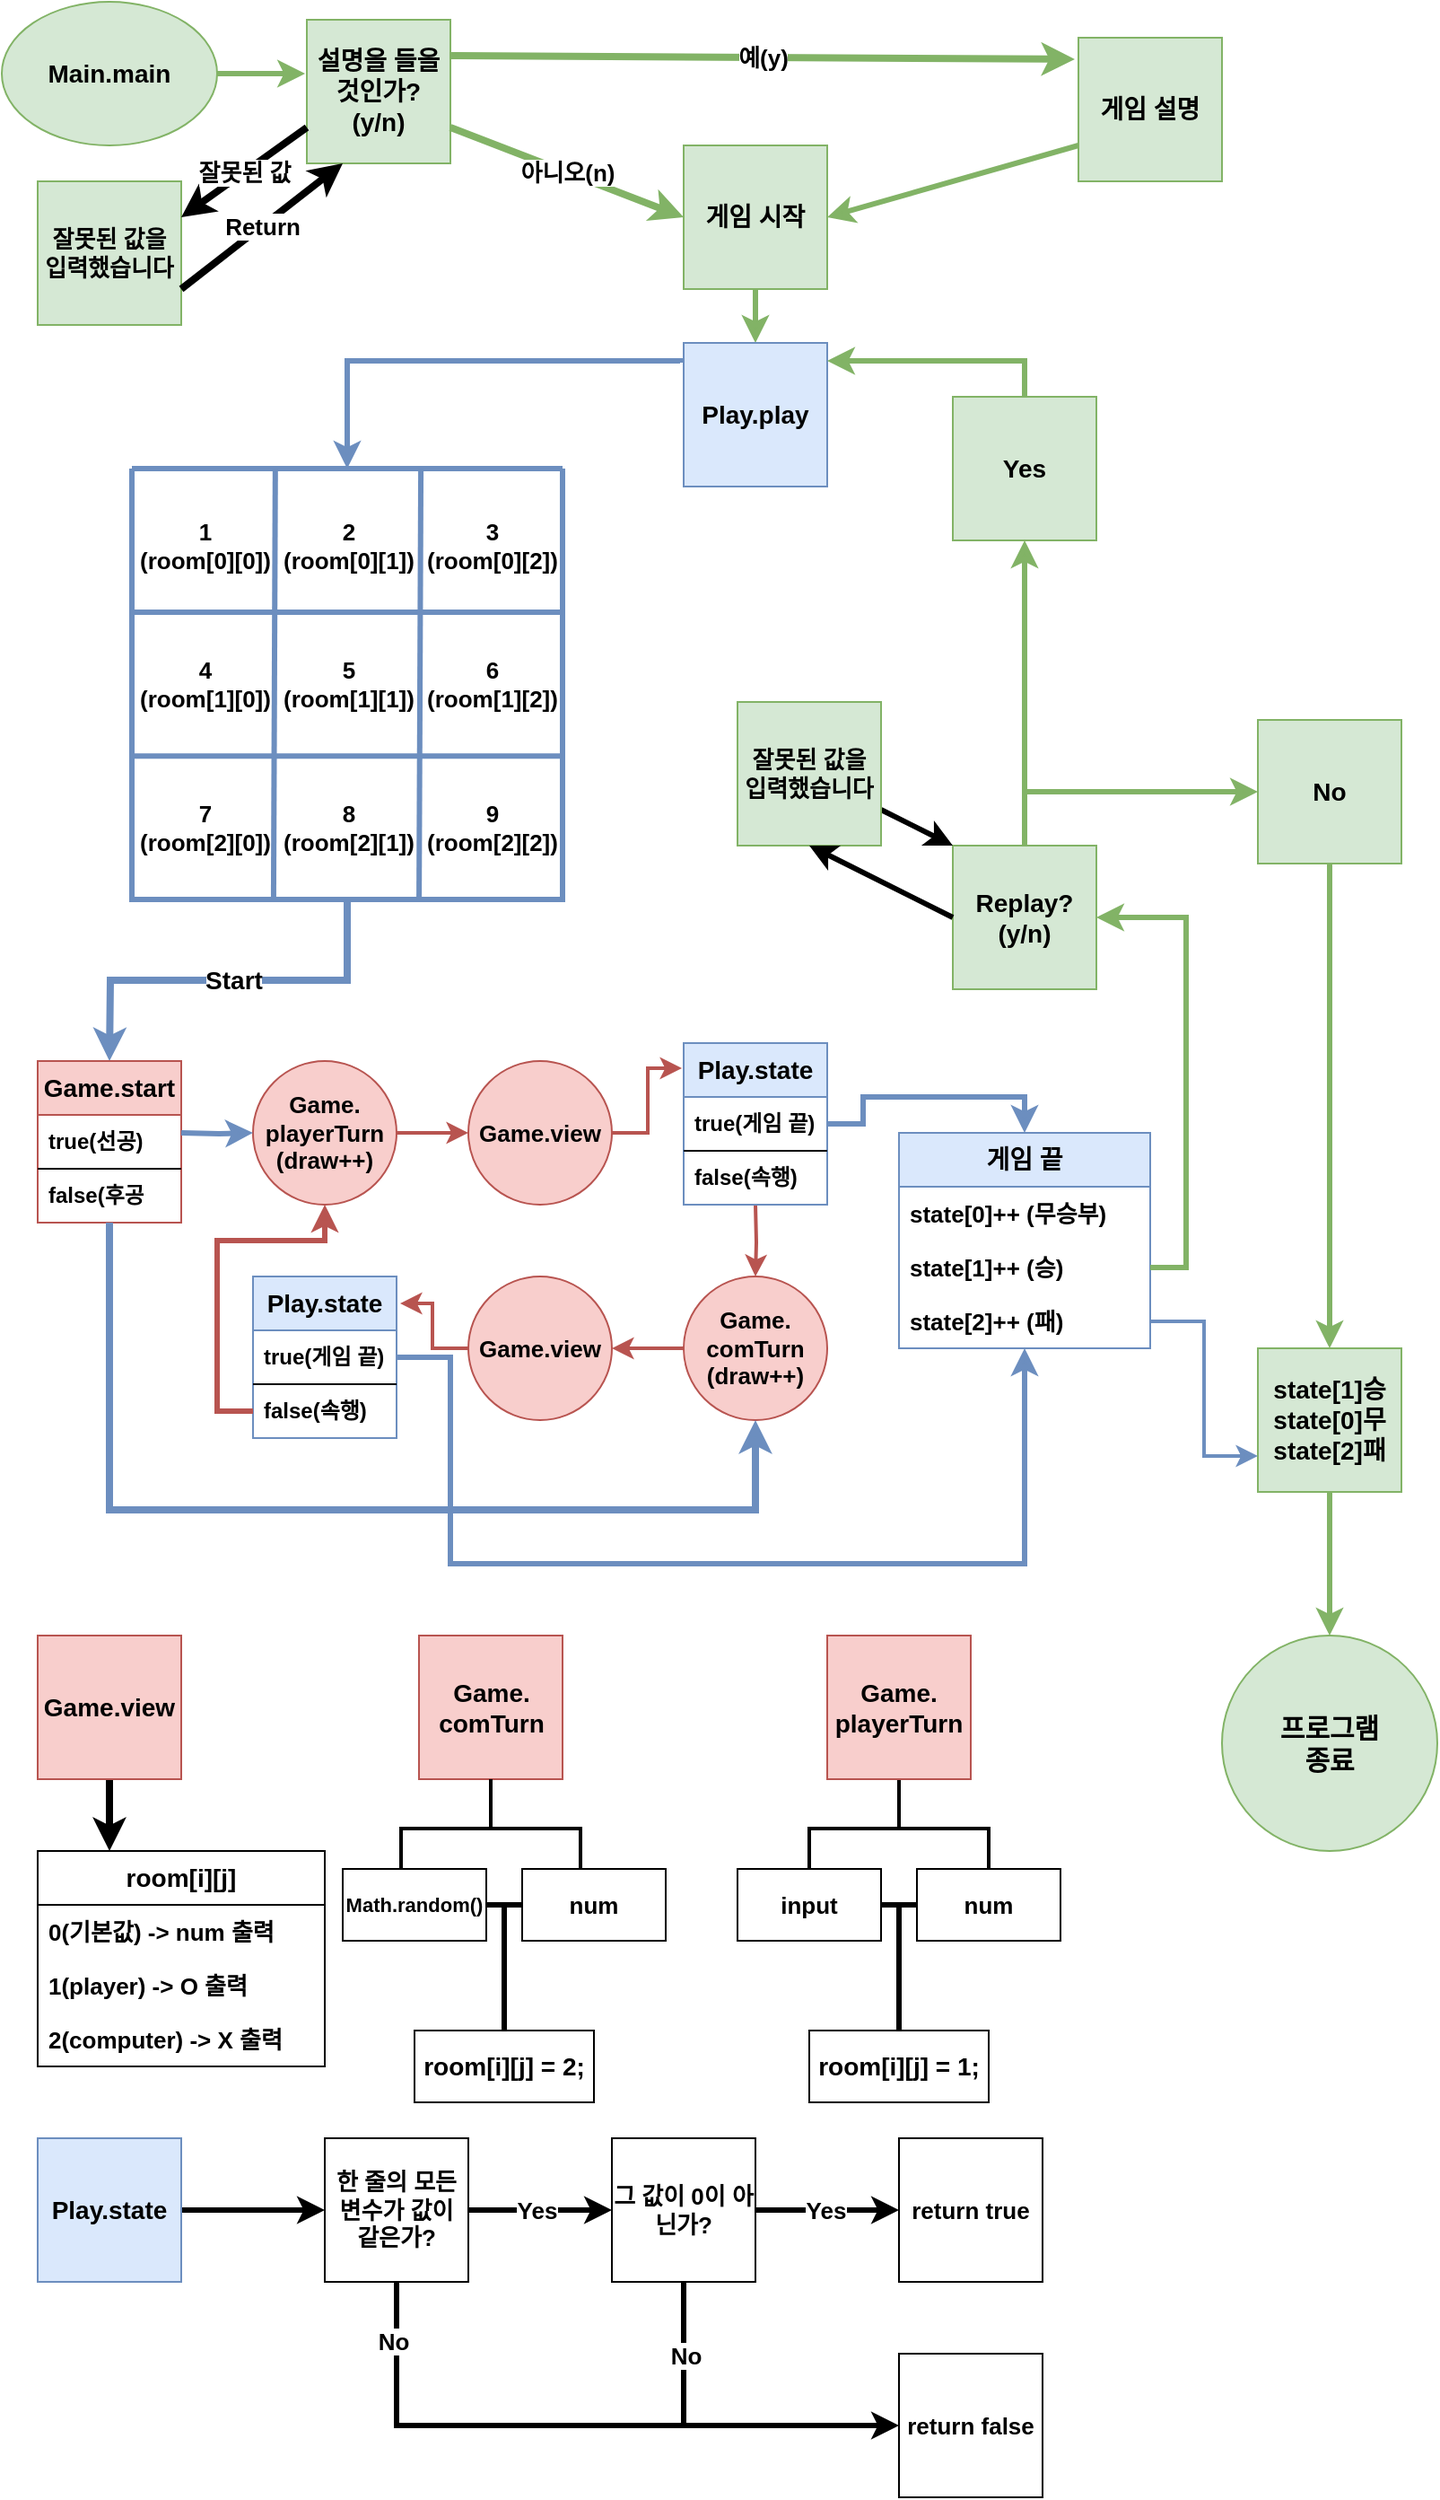 <mxfile version="24.6.5" type="github">
  <diagram name="페이지-1" id="zQ6fkaXsuuHTTgVvBU81">
    <mxGraphModel dx="1434" dy="780" grid="1" gridSize="10" guides="1" tooltips="1" connect="1" arrows="1" fold="1" page="1" pageScale="1" pageWidth="827" pageHeight="1169" math="0" shadow="0">
      <root>
        <mxCell id="0" />
        <mxCell id="1" parent="0" />
        <mxCell id="F0Aoox405uuBWXgV2QDC-126" value="" style="strokeWidth=2;html=1;shape=mxgraph.flowchart.annotation_2;align=left;labelPosition=right;pointerEvents=1;rotation=90;" vertex="1" parent="1">
          <mxGeometry x="492.5" y="977.5" width="55" height="100" as="geometry" />
        </mxCell>
        <mxCell id="F0Aoox405uuBWXgV2QDC-1" value="Main.main" style="ellipse;whiteSpace=wrap;html=1;fontStyle=1;fontSize=14;fillColor=#d5e8d4;strokeColor=#82b366;" vertex="1" parent="1">
          <mxGeometry x="20" y="10" width="120" height="80" as="geometry" />
        </mxCell>
        <mxCell id="F0Aoox405uuBWXgV2QDC-2" value="설명을 들을 것인가?&lt;div style=&quot;font-size: 14px;&quot;&gt;(y/n)&lt;/div&gt;" style="whiteSpace=wrap;html=1;aspect=fixed;fontStyle=1;fontSize=14;fillColor=#d5e8d4;strokeColor=#82b366;" vertex="1" parent="1">
          <mxGeometry x="190" y="20" width="80" height="80" as="geometry" />
        </mxCell>
        <mxCell id="F0Aoox405uuBWXgV2QDC-166" style="edgeStyle=orthogonalEdgeStyle;rounded=0;orthogonalLoop=1;jettySize=auto;html=1;exitX=0.5;exitY=1;exitDx=0;exitDy=0;entryX=0.5;entryY=0;entryDx=0;entryDy=0;strokeWidth=3;fillColor=#d5e8d4;strokeColor=#82b366;" edge="1" parent="1" source="F0Aoox405uuBWXgV2QDC-6" target="F0Aoox405uuBWXgV2QDC-29">
          <mxGeometry relative="1" as="geometry" />
        </mxCell>
        <mxCell id="F0Aoox405uuBWXgV2QDC-6" value="게임 시작" style="whiteSpace=wrap;html=1;aspect=fixed;fontStyle=1;fontSize=14;fillColor=#d5e8d4;strokeColor=#82b366;" vertex="1" parent="1">
          <mxGeometry x="400" y="90" width="80" height="80" as="geometry" />
        </mxCell>
        <mxCell id="F0Aoox405uuBWXgV2QDC-162" style="rounded=0;orthogonalLoop=1;jettySize=auto;html=1;exitX=0;exitY=0.75;exitDx=0;exitDy=0;entryX=1;entryY=0.5;entryDx=0;entryDy=0;strokeWidth=3;fillColor=#d5e8d4;strokeColor=#82b366;" edge="1" parent="1" source="F0Aoox405uuBWXgV2QDC-16" target="F0Aoox405uuBWXgV2QDC-6">
          <mxGeometry relative="1" as="geometry" />
        </mxCell>
        <mxCell id="F0Aoox405uuBWXgV2QDC-16" value="게임 설명" style="whiteSpace=wrap;html=1;aspect=fixed;fontStyle=1;fontSize=14;fillColor=#d5e8d4;strokeColor=#82b366;" vertex="1" parent="1">
          <mxGeometry x="620" y="30" width="80" height="80" as="geometry" />
        </mxCell>
        <mxCell id="F0Aoox405uuBWXgV2QDC-17" value="" style="endArrow=classic;html=1;rounded=0;entryX=-0.025;entryY=0.15;entryDx=0;entryDy=0;strokeWidth=4;exitX=1;exitY=0.25;exitDx=0;exitDy=0;entryPerimeter=0;fillColor=#d5e8d4;strokeColor=#82b366;" edge="1" parent="1" source="F0Aoox405uuBWXgV2QDC-2" target="F0Aoox405uuBWXgV2QDC-16">
          <mxGeometry relative="1" as="geometry">
            <mxPoint x="170" y="170" as="sourcePoint" />
            <mxPoint x="200" y="200" as="targetPoint" />
          </mxGeometry>
        </mxCell>
        <mxCell id="F0Aoox405uuBWXgV2QDC-18" value="예(y)" style="edgeLabel;resizable=0;html=1;;align=center;verticalAlign=middle;fontStyle=1;fontSize=13;" connectable="0" vertex="1" parent="F0Aoox405uuBWXgV2QDC-17">
          <mxGeometry relative="1" as="geometry" />
        </mxCell>
        <mxCell id="F0Aoox405uuBWXgV2QDC-21" value="잘못된 값을&lt;div style=&quot;font-size: 13px;&quot;&gt;입력했습니다&lt;/div&gt;" style="whiteSpace=wrap;html=1;aspect=fixed;fontStyle=1;fontSize=13;fillColor=#d5e8d4;strokeColor=#82b366;" vertex="1" parent="1">
          <mxGeometry x="40" y="110" width="80" height="80" as="geometry" />
        </mxCell>
        <mxCell id="F0Aoox405uuBWXgV2QDC-23" value="" style="endArrow=classic;html=1;rounded=0;entryX=1;entryY=0.25;entryDx=0;entryDy=0;strokeWidth=4;exitX=0;exitY=0.75;exitDx=0;exitDy=0;" edge="1" parent="1" source="F0Aoox405uuBWXgV2QDC-2" target="F0Aoox405uuBWXgV2QDC-21">
          <mxGeometry relative="1" as="geometry">
            <mxPoint x="120" y="119.5" as="sourcePoint" />
            <mxPoint x="170" y="120" as="targetPoint" />
          </mxGeometry>
        </mxCell>
        <mxCell id="F0Aoox405uuBWXgV2QDC-24" value="잘못된 값" style="edgeLabel;resizable=0;html=1;;align=center;verticalAlign=middle;fontStyle=1;fontSize=13;" connectable="0" vertex="1" parent="F0Aoox405uuBWXgV2QDC-23">
          <mxGeometry relative="1" as="geometry" />
        </mxCell>
        <mxCell id="F0Aoox405uuBWXgV2QDC-27" value="" style="endArrow=classic;html=1;rounded=0;strokeWidth=4;exitX=1;exitY=0.75;exitDx=0;exitDy=0;entryX=0.25;entryY=1;entryDx=0;entryDy=0;" edge="1" parent="1" source="F0Aoox405uuBWXgV2QDC-21" target="F0Aoox405uuBWXgV2QDC-2">
          <mxGeometry relative="1" as="geometry">
            <mxPoint x="200" y="140" as="sourcePoint" />
            <mxPoint x="422" y="110" as="targetPoint" />
          </mxGeometry>
        </mxCell>
        <mxCell id="F0Aoox405uuBWXgV2QDC-28" value="Return" style="edgeLabel;resizable=0;html=1;;align=center;verticalAlign=middle;fontStyle=1;fontSize=13;" connectable="0" vertex="1" parent="F0Aoox405uuBWXgV2QDC-27">
          <mxGeometry relative="1" as="geometry" />
        </mxCell>
        <mxCell id="F0Aoox405uuBWXgV2QDC-76" style="edgeStyle=orthogonalEdgeStyle;rounded=0;orthogonalLoop=1;jettySize=auto;html=1;entryX=0.5;entryY=0;entryDx=0;entryDy=0;strokeWidth=4;exitX=0.5;exitY=1;exitDx=0;exitDy=0;fillColor=#dae8fc;strokeColor=#6c8ebf;" edge="1" parent="1" source="F0Aoox405uuBWXgV2QDC-34">
          <mxGeometry relative="1" as="geometry">
            <mxPoint x="120" y="520" as="sourcePoint" />
            <mxPoint x="80" y="600" as="targetPoint" />
          </mxGeometry>
        </mxCell>
        <mxCell id="F0Aoox405uuBWXgV2QDC-77" value="Start" style="edgeLabel;html=1;align=center;verticalAlign=middle;resizable=0;points=[];fontSize=14;fontStyle=1" vertex="1" connectable="0" parent="F0Aoox405uuBWXgV2QDC-76">
          <mxGeometry x="-0.017" relative="1" as="geometry">
            <mxPoint as="offset" />
          </mxGeometry>
        </mxCell>
        <mxCell id="F0Aoox405uuBWXgV2QDC-167" style="edgeStyle=orthogonalEdgeStyle;rounded=0;orthogonalLoop=1;jettySize=auto;html=1;exitX=-0.025;exitY=0.138;exitDx=0;exitDy=0;entryX=0.5;entryY=0;entryDx=0;entryDy=0;strokeWidth=3;fillColor=#dae8fc;strokeColor=#6c8ebf;exitPerimeter=0;" edge="1" parent="1" source="F0Aoox405uuBWXgV2QDC-29" target="F0Aoox405uuBWXgV2QDC-34">
          <mxGeometry relative="1" as="geometry">
            <Array as="points">
              <mxPoint x="398" y="210" />
              <mxPoint x="213" y="210" />
            </Array>
          </mxGeometry>
        </mxCell>
        <mxCell id="F0Aoox405uuBWXgV2QDC-29" value="Play.play" style="whiteSpace=wrap;html=1;aspect=fixed;fontStyle=1;fontSize=14;fillColor=#dae8fc;strokeColor=#6c8ebf;" vertex="1" parent="1">
          <mxGeometry x="400" y="200" width="80" height="80" as="geometry" />
        </mxCell>
        <mxCell id="F0Aoox405uuBWXgV2QDC-34" value="" style="swimlane;startSize=0;fillColor=#dae8fc;strokeColor=#6c8ebf;strokeWidth=3;" vertex="1" parent="1">
          <mxGeometry x="92.5" y="270" width="240" height="240" as="geometry" />
        </mxCell>
        <mxCell id="F0Aoox405uuBWXgV2QDC-39" value="" style="endArrow=none;html=1;rounded=0;" edge="1" parent="F0Aoox405uuBWXgV2QDC-34" target="F0Aoox405uuBWXgV2QDC-34">
          <mxGeometry width="50" height="50" relative="1" as="geometry">
            <mxPoint x="80" y="240" as="sourcePoint" />
            <mxPoint x="130" y="190" as="targetPoint" />
          </mxGeometry>
        </mxCell>
        <mxCell id="F0Aoox405uuBWXgV2QDC-42" value="" style="endArrow=none;html=1;rounded=0;entryX=0.333;entryY=0;entryDx=0;entryDy=0;entryPerimeter=0;exitX=0.329;exitY=0.996;exitDx=0;exitDy=0;exitPerimeter=0;fillColor=#dae8fc;strokeColor=#6c8ebf;strokeWidth=3;" edge="1" parent="F0Aoox405uuBWXgV2QDC-34">
          <mxGeometry width="50" height="50" relative="1" as="geometry">
            <mxPoint x="160.04" y="239.96" as="sourcePoint" />
            <mxPoint x="161.04" y="0.96" as="targetPoint" />
          </mxGeometry>
        </mxCell>
        <mxCell id="F0Aoox405uuBWXgV2QDC-43" value="" style="endArrow=none;html=1;rounded=0;exitX=0.004;exitY=0.333;exitDx=0;exitDy=0;exitPerimeter=0;fillColor=#dae8fc;strokeColor=#6c8ebf;strokeWidth=3;" edge="1" parent="F0Aoox405uuBWXgV2QDC-34">
          <mxGeometry width="50" height="50" relative="1" as="geometry">
            <mxPoint x="-7.959e-15" y="160.08" as="sourcePoint" />
            <mxPoint x="240.0" y="160.08" as="targetPoint" />
          </mxGeometry>
        </mxCell>
        <mxCell id="F0Aoox405uuBWXgV2QDC-41" value="" style="endArrow=none;html=1;rounded=0;exitX=0;exitY=0.25;exitDx=0;exitDy=0;entryX=1;entryY=0.25;entryDx=0;entryDy=0;fillColor=#dae8fc;strokeColor=#6c8ebf;strokeWidth=3;" edge="1" parent="F0Aoox405uuBWXgV2QDC-34">
          <mxGeometry width="50" height="50" relative="1" as="geometry">
            <mxPoint y="80" as="sourcePoint" />
            <mxPoint x="240" y="80" as="targetPoint" />
          </mxGeometry>
        </mxCell>
        <mxCell id="F0Aoox405uuBWXgV2QDC-45" value="1&lt;div&gt;&lt;span style=&quot;background-color: initial;&quot;&gt;(room[0][0])&lt;/span&gt;&lt;/div&gt;" style="text;html=1;align=center;verticalAlign=middle;resizable=0;points=[];autosize=1;strokeColor=none;fillColor=none;fontStyle=1;fontSize=13;" vertex="1" parent="F0Aoox405uuBWXgV2QDC-34">
          <mxGeometry x="-5" y="23" width="90" height="40" as="geometry" />
        </mxCell>
        <mxCell id="F0Aoox405uuBWXgV2QDC-46" value="2&lt;div&gt;(room[0][1])&lt;/div&gt;" style="text;html=1;align=center;verticalAlign=middle;resizable=0;points=[];autosize=1;strokeColor=none;fillColor=none;fontStyle=1;fontSize=13;" vertex="1" parent="F0Aoox405uuBWXgV2QDC-34">
          <mxGeometry x="75" y="23" width="90" height="40" as="geometry" />
        </mxCell>
        <mxCell id="F0Aoox405uuBWXgV2QDC-47" value="3&lt;div&gt;(room[0][2])&lt;/div&gt;" style="text;html=1;align=center;verticalAlign=middle;resizable=0;points=[];autosize=1;strokeColor=none;fillColor=none;fontStyle=1;fontSize=13;" vertex="1" parent="F0Aoox405uuBWXgV2QDC-34">
          <mxGeometry x="155" y="23" width="90" height="40" as="geometry" />
        </mxCell>
        <mxCell id="F0Aoox405uuBWXgV2QDC-48" value="6&lt;div&gt;(room[1][2])&lt;/div&gt;" style="text;html=1;align=center;verticalAlign=middle;resizable=0;points=[];autosize=1;strokeColor=none;fillColor=none;fontStyle=1;fontSize=13;" vertex="1" parent="F0Aoox405uuBWXgV2QDC-34">
          <mxGeometry x="155" y="100" width="90" height="40" as="geometry" />
        </mxCell>
        <mxCell id="F0Aoox405uuBWXgV2QDC-49" value="5&lt;div&gt;(room[1][1])&lt;/div&gt;" style="text;html=1;align=center;verticalAlign=middle;resizable=0;points=[];autosize=1;strokeColor=none;fillColor=none;fontStyle=1;fontSize=13;" vertex="1" parent="F0Aoox405uuBWXgV2QDC-34">
          <mxGeometry x="75" y="100" width="90" height="40" as="geometry" />
        </mxCell>
        <mxCell id="F0Aoox405uuBWXgV2QDC-50" value="4&lt;div&gt;(room[1][0])&lt;br&gt;&lt;/div&gt;" style="text;html=1;align=center;verticalAlign=middle;resizable=0;points=[];autosize=1;strokeColor=none;fillColor=none;fontStyle=1;fontSize=13;" vertex="1" parent="F0Aoox405uuBWXgV2QDC-34">
          <mxGeometry x="-5" y="100" width="90" height="40" as="geometry" />
        </mxCell>
        <mxCell id="F0Aoox405uuBWXgV2QDC-51" value="7&lt;div&gt;(room[2][0])&lt;/div&gt;" style="text;html=1;align=center;verticalAlign=middle;resizable=0;points=[];autosize=1;strokeColor=none;fillColor=none;fontStyle=1;fontSize=13;" vertex="1" parent="F0Aoox405uuBWXgV2QDC-34">
          <mxGeometry x="-5" y="180" width="90" height="40" as="geometry" />
        </mxCell>
        <mxCell id="F0Aoox405uuBWXgV2QDC-52" value="8&lt;div&gt;(room[2][1])&lt;/div&gt;" style="text;html=1;align=center;verticalAlign=middle;resizable=0;points=[];autosize=1;strokeColor=none;fillColor=none;fontStyle=1;fontSize=13;" vertex="1" parent="F0Aoox405uuBWXgV2QDC-34">
          <mxGeometry x="75" y="180" width="90" height="40" as="geometry" />
        </mxCell>
        <mxCell id="F0Aoox405uuBWXgV2QDC-53" value="9&lt;div&gt;(room[2][2])&lt;/div&gt;" style="text;html=1;align=center;verticalAlign=middle;resizable=0;points=[];autosize=1;strokeColor=none;fillColor=none;fontStyle=1;fontSize=13;" vertex="1" parent="F0Aoox405uuBWXgV2QDC-34">
          <mxGeometry x="155" y="180" width="90" height="40" as="geometry" />
        </mxCell>
        <mxCell id="F0Aoox405uuBWXgV2QDC-40" value="" style="endArrow=none;html=1;rounded=0;entryX=0.333;entryY=0;entryDx=0;entryDy=0;entryPerimeter=0;exitX=0.329;exitY=0.996;exitDx=0;exitDy=0;exitPerimeter=0;fillColor=#dae8fc;strokeColor=#6c8ebf;strokeWidth=3;" edge="1" parent="1" source="F0Aoox405uuBWXgV2QDC-34" target="F0Aoox405uuBWXgV2QDC-34">
          <mxGeometry width="50" height="50" relative="1" as="geometry">
            <mxPoint x="280" y="630" as="sourcePoint" />
            <mxPoint x="630" y="480" as="targetPoint" />
          </mxGeometry>
        </mxCell>
        <mxCell id="F0Aoox405uuBWXgV2QDC-60" style="edgeStyle=orthogonalEdgeStyle;rounded=0;orthogonalLoop=1;jettySize=auto;html=1;exitX=0.5;exitY=1;exitDx=0;exitDy=0;entryX=0.5;entryY=0;entryDx=0;entryDy=0;strokeWidth=4;" edge="1" parent="1" source="F0Aoox405uuBWXgV2QDC-54">
          <mxGeometry relative="1" as="geometry">
            <mxPoint x="80" y="1040" as="targetPoint" />
          </mxGeometry>
        </mxCell>
        <mxCell id="F0Aoox405uuBWXgV2QDC-54" value="Game.view" style="whiteSpace=wrap;html=1;aspect=fixed;fontStyle=1;fontSize=14;fillColor=#f8cecc;strokeColor=#b85450;" vertex="1" parent="1">
          <mxGeometry x="40" y="920" width="80" height="80" as="geometry" />
        </mxCell>
        <mxCell id="F0Aoox405uuBWXgV2QDC-61" value="&lt;font style=&quot;font-size: 14px;&quot;&gt;&lt;b&gt;room[i][j]&lt;/b&gt;&lt;/font&gt;" style="swimlane;fontStyle=0;childLayout=stackLayout;horizontal=1;startSize=30;horizontalStack=0;resizeParent=1;resizeParentMax=0;resizeLast=0;collapsible=1;marginBottom=0;whiteSpace=wrap;html=1;" vertex="1" parent="1">
          <mxGeometry x="40" y="1040" width="160" height="120" as="geometry">
            <mxRectangle x="480" y="160" width="100" height="30" as="alternateBounds" />
          </mxGeometry>
        </mxCell>
        <mxCell id="F0Aoox405uuBWXgV2QDC-62" value="0(기본값) -&amp;gt; num 출력" style="text;strokeColor=none;fillColor=none;align=left;verticalAlign=middle;spacingLeft=4;spacingRight=4;overflow=hidden;points=[[0,0.5],[1,0.5]];portConstraint=eastwest;rotatable=0;whiteSpace=wrap;html=1;fontStyle=1;fontSize=13;" vertex="1" parent="F0Aoox405uuBWXgV2QDC-61">
          <mxGeometry y="30" width="160" height="30" as="geometry" />
        </mxCell>
        <mxCell id="F0Aoox405uuBWXgV2QDC-63" value="1(player) -&amp;gt; O 출력" style="text;strokeColor=none;fillColor=none;align=left;verticalAlign=middle;spacingLeft=4;spacingRight=4;overflow=hidden;points=[[0,0.5],[1,0.5]];portConstraint=eastwest;rotatable=0;whiteSpace=wrap;html=1;fontStyle=1;fontSize=13;" vertex="1" parent="F0Aoox405uuBWXgV2QDC-61">
          <mxGeometry y="60" width="160" height="30" as="geometry" />
        </mxCell>
        <mxCell id="F0Aoox405uuBWXgV2QDC-64" value="2(computer) -&amp;gt; X 출력" style="text;strokeColor=none;fillColor=none;align=left;verticalAlign=middle;spacingLeft=4;spacingRight=4;overflow=hidden;points=[[0,0.5],[1,0.5]];portConstraint=eastwest;rotatable=0;whiteSpace=wrap;html=1;fontStyle=1;fontSize=13;" vertex="1" parent="F0Aoox405uuBWXgV2QDC-61">
          <mxGeometry y="90" width="160" height="30" as="geometry" />
        </mxCell>
        <mxCell id="F0Aoox405uuBWXgV2QDC-79" style="edgeStyle=orthogonalEdgeStyle;rounded=0;orthogonalLoop=1;jettySize=auto;html=1;exitX=1;exitY=0.5;exitDx=0;exitDy=0;entryX=0;entryY=0.5;entryDx=0;entryDy=0;strokeWidth=2;fillColor=#f8cecc;strokeColor=#b85450;" edge="1" parent="1" source="F0Aoox405uuBWXgV2QDC-66" target="F0Aoox405uuBWXgV2QDC-68">
          <mxGeometry relative="1" as="geometry" />
        </mxCell>
        <mxCell id="F0Aoox405uuBWXgV2QDC-66" value="Game.&lt;div style=&quot;font-size: 13px;&quot;&gt;playerTurn&lt;/div&gt;&lt;div style=&quot;font-size: 13px;&quot;&gt;(draw++)&lt;/div&gt;" style="ellipse;whiteSpace=wrap;html=1;aspect=fixed;fontStyle=1;fontSize=13;fillColor=#f8cecc;strokeColor=#b85450;" vertex="1" parent="1">
          <mxGeometry x="160" y="600" width="80" height="80" as="geometry" />
        </mxCell>
        <mxCell id="F0Aoox405uuBWXgV2QDC-81" style="edgeStyle=orthogonalEdgeStyle;rounded=0;orthogonalLoop=1;jettySize=auto;html=1;exitX=0.5;exitY=1;exitDx=0;exitDy=0;entryX=0.5;entryY=0;entryDx=0;entryDy=0;strokeWidth=2;fillColor=#f8cecc;strokeColor=#b85450;" edge="1" parent="1" target="F0Aoox405uuBWXgV2QDC-71">
          <mxGeometry relative="1" as="geometry">
            <mxPoint x="440" y="680" as="sourcePoint" />
          </mxGeometry>
        </mxCell>
        <mxCell id="F0Aoox405uuBWXgV2QDC-80" style="edgeStyle=orthogonalEdgeStyle;rounded=0;orthogonalLoop=1;jettySize=auto;html=1;entryX=-0.012;entryY=0.156;entryDx=0;entryDy=0;strokeWidth=2;entryPerimeter=0;fillColor=#f8cecc;strokeColor=#b85450;" edge="1" parent="1" source="F0Aoox405uuBWXgV2QDC-68" target="F0Aoox405uuBWXgV2QDC-94">
          <mxGeometry relative="1" as="geometry">
            <mxPoint x="400" y="640" as="targetPoint" />
          </mxGeometry>
        </mxCell>
        <mxCell id="F0Aoox405uuBWXgV2QDC-68" value="Game.view" style="ellipse;whiteSpace=wrap;html=1;aspect=fixed;fontStyle=1;fontSize=13;fillColor=#f8cecc;strokeColor=#b85450;" vertex="1" parent="1">
          <mxGeometry x="280" y="600" width="80" height="80" as="geometry" />
        </mxCell>
        <mxCell id="F0Aoox405uuBWXgV2QDC-83" style="edgeStyle=orthogonalEdgeStyle;rounded=0;orthogonalLoop=1;jettySize=auto;html=1;exitX=0;exitY=0.5;exitDx=0;exitDy=0;entryX=1.025;entryY=0.167;entryDx=0;entryDy=0;strokeWidth=2;entryPerimeter=0;fillColor=#f8cecc;strokeColor=#b85450;" edge="1" parent="1" source="F0Aoox405uuBWXgV2QDC-70" target="F0Aoox405uuBWXgV2QDC-98">
          <mxGeometry relative="1" as="geometry">
            <mxPoint x="240" y="760" as="targetPoint" />
          </mxGeometry>
        </mxCell>
        <mxCell id="F0Aoox405uuBWXgV2QDC-70" value="Game.view" style="ellipse;whiteSpace=wrap;html=1;aspect=fixed;fontStyle=1;fontSize=13;fillColor=#f8cecc;strokeColor=#b85450;" vertex="1" parent="1">
          <mxGeometry x="280" y="720" width="80" height="80" as="geometry" />
        </mxCell>
        <mxCell id="F0Aoox405uuBWXgV2QDC-82" style="edgeStyle=orthogonalEdgeStyle;rounded=0;orthogonalLoop=1;jettySize=auto;html=1;exitX=0;exitY=0.5;exitDx=0;exitDy=0;entryX=1;entryY=0.5;entryDx=0;entryDy=0;strokeWidth=2;fillColor=#f8cecc;strokeColor=#b85450;" edge="1" parent="1" source="F0Aoox405uuBWXgV2QDC-71" target="F0Aoox405uuBWXgV2QDC-70">
          <mxGeometry relative="1" as="geometry" />
        </mxCell>
        <mxCell id="F0Aoox405uuBWXgV2QDC-71" value="Game.&lt;div style=&quot;font-size: 13px;&quot;&gt;comTurn&lt;/div&gt;&lt;div style=&quot;font-size: 13px;&quot;&gt;(draw++)&lt;/div&gt;" style="ellipse;whiteSpace=wrap;html=1;aspect=fixed;fontStyle=1;fontSize=13;fillColor=#f8cecc;strokeColor=#b85450;" vertex="1" parent="1">
          <mxGeometry x="400" y="720" width="80" height="80" as="geometry" />
        </mxCell>
        <mxCell id="F0Aoox405uuBWXgV2QDC-85" value="Game.start" style="swimlane;fontStyle=1;childLayout=stackLayout;horizontal=1;startSize=30;horizontalStack=0;resizeParent=1;resizeParentMax=0;resizeLast=0;collapsible=1;marginBottom=0;whiteSpace=wrap;html=1;fontSize=14;fillColor=#f8cecc;strokeColor=#b85450;movable=0;resizable=0;rotatable=0;deletable=0;editable=0;locked=1;connectable=0;" vertex="1" parent="1">
          <mxGeometry x="40" y="600" width="80" height="90" as="geometry" />
        </mxCell>
        <mxCell id="F0Aoox405uuBWXgV2QDC-89" value="" style="endArrow=none;html=1;rounded=0;exitX=-0.012;exitY=-0.133;exitDx=0;exitDy=0;exitPerimeter=0;entryX=0.988;entryY=0.867;entryDx=0;entryDy=0;entryPerimeter=0;" edge="1" parent="F0Aoox405uuBWXgV2QDC-85">
          <mxGeometry width="50" height="50" relative="1" as="geometry">
            <mxPoint x="-3.642e-14" y="60.0" as="sourcePoint" />
            <mxPoint x="80.0" y="60.0" as="targetPoint" />
          </mxGeometry>
        </mxCell>
        <mxCell id="F0Aoox405uuBWXgV2QDC-86" value="true(선공)" style="text;strokeColor=none;fillColor=none;align=left;verticalAlign=middle;spacingLeft=4;spacingRight=4;overflow=hidden;points=[[0,0.5],[1,0.5]];portConstraint=eastwest;rotatable=0;whiteSpace=wrap;html=1;fontStyle=1" vertex="1" parent="F0Aoox405uuBWXgV2QDC-85">
          <mxGeometry y="30" width="80" height="30" as="geometry" />
        </mxCell>
        <mxCell id="F0Aoox405uuBWXgV2QDC-87" value="false(후공" style="text;strokeColor=none;fillColor=none;align=left;verticalAlign=middle;spacingLeft=4;spacingRight=4;overflow=hidden;points=[[0,0.5],[1,0.5]];portConstraint=eastwest;rotatable=0;whiteSpace=wrap;html=1;fontStyle=1" vertex="1" parent="F0Aoox405uuBWXgV2QDC-85">
          <mxGeometry y="60" width="80" height="30" as="geometry" />
        </mxCell>
        <mxCell id="F0Aoox405uuBWXgV2QDC-92" style="edgeStyle=orthogonalEdgeStyle;rounded=0;orthogonalLoop=1;jettySize=auto;html=1;entryX=0;entryY=0.5;entryDx=0;entryDy=0;strokeWidth=3;fillColor=#dae8fc;strokeColor=#6c8ebf;" edge="1" parent="1" target="F0Aoox405uuBWXgV2QDC-66">
          <mxGeometry relative="1" as="geometry">
            <mxPoint x="120" y="640" as="sourcePoint" />
          </mxGeometry>
        </mxCell>
        <mxCell id="F0Aoox405uuBWXgV2QDC-93" style="edgeStyle=orthogonalEdgeStyle;rounded=0;orthogonalLoop=1;jettySize=auto;html=1;entryX=0.5;entryY=1;entryDx=0;entryDy=0;strokeWidth=4;curved=0;fillColor=#dae8fc;strokeColor=#6c8ebf;" edge="1" parent="1" target="F0Aoox405uuBWXgV2QDC-71">
          <mxGeometry relative="1" as="geometry">
            <mxPoint x="80" y="690" as="sourcePoint" />
            <Array as="points">
              <mxPoint x="80" y="850" />
              <mxPoint x="440" y="850" />
            </Array>
          </mxGeometry>
        </mxCell>
        <mxCell id="F0Aoox405uuBWXgV2QDC-94" value="Play.state" style="swimlane;fontStyle=1;childLayout=stackLayout;horizontal=1;startSize=30;horizontalStack=0;resizeParent=1;resizeParentMax=0;resizeLast=0;collapsible=1;marginBottom=0;whiteSpace=wrap;html=1;fontSize=14;fillColor=#dae8fc;strokeColor=#6c8ebf;movable=0;resizable=0;rotatable=0;deletable=0;editable=0;locked=1;connectable=0;" vertex="1" parent="1">
          <mxGeometry x="400" y="590" width="80" height="90" as="geometry" />
        </mxCell>
        <mxCell id="F0Aoox405uuBWXgV2QDC-95" value="" style="endArrow=none;html=1;rounded=0;exitX=-0.012;exitY=-0.133;exitDx=0;exitDy=0;exitPerimeter=0;entryX=0.988;entryY=0.867;entryDx=0;entryDy=0;entryPerimeter=0;" edge="1" parent="F0Aoox405uuBWXgV2QDC-94">
          <mxGeometry width="50" height="50" relative="1" as="geometry">
            <mxPoint x="-3.642e-14" y="60.0" as="sourcePoint" />
            <mxPoint x="80.0" y="60.0" as="targetPoint" />
          </mxGeometry>
        </mxCell>
        <mxCell id="F0Aoox405uuBWXgV2QDC-96" value="true(게임 끝)" style="text;strokeColor=none;fillColor=none;align=left;verticalAlign=middle;spacingLeft=4;spacingRight=4;overflow=hidden;points=[[0,0.5],[1,0.5]];portConstraint=eastwest;rotatable=0;whiteSpace=wrap;html=1;fontStyle=1" vertex="1" parent="F0Aoox405uuBWXgV2QDC-94">
          <mxGeometry y="30" width="80" height="30" as="geometry" />
        </mxCell>
        <mxCell id="F0Aoox405uuBWXgV2QDC-97" value="false(속행)" style="text;strokeColor=none;fillColor=none;align=left;verticalAlign=middle;spacingLeft=4;spacingRight=4;overflow=hidden;points=[[0,0.5],[1,0.5]];portConstraint=eastwest;rotatable=0;whiteSpace=wrap;html=1;fontStyle=1" vertex="1" parent="F0Aoox405uuBWXgV2QDC-94">
          <mxGeometry y="60" width="80" height="30" as="geometry" />
        </mxCell>
        <mxCell id="F0Aoox405uuBWXgV2QDC-98" value="Play.state" style="swimlane;fontStyle=1;childLayout=stackLayout;horizontal=1;startSize=30;horizontalStack=0;resizeParent=1;resizeParentMax=0;resizeLast=0;collapsible=1;marginBottom=0;whiteSpace=wrap;html=1;fontSize=14;fillColor=#dae8fc;strokeColor=#6c8ebf;movable=0;resizable=0;rotatable=0;deletable=0;editable=0;locked=1;connectable=0;" vertex="1" parent="1">
          <mxGeometry x="160" y="720" width="80" height="90" as="geometry" />
        </mxCell>
        <mxCell id="F0Aoox405uuBWXgV2QDC-99" value="" style="endArrow=none;html=1;rounded=0;exitX=-0.012;exitY=-0.133;exitDx=0;exitDy=0;exitPerimeter=0;entryX=0.988;entryY=0.867;entryDx=0;entryDy=0;entryPerimeter=0;" edge="1" parent="F0Aoox405uuBWXgV2QDC-98">
          <mxGeometry width="50" height="50" relative="1" as="geometry">
            <mxPoint x="-3.642e-14" y="60.0" as="sourcePoint" />
            <mxPoint x="80.0" y="60.0" as="targetPoint" />
          </mxGeometry>
        </mxCell>
        <mxCell id="F0Aoox405uuBWXgV2QDC-100" value="true(게임 끝)" style="text;strokeColor=none;fillColor=none;align=left;verticalAlign=middle;spacingLeft=4;spacingRight=4;overflow=hidden;points=[[0,0.5],[1,0.5]];portConstraint=eastwest;rotatable=0;whiteSpace=wrap;html=1;fontStyle=1" vertex="1" parent="F0Aoox405uuBWXgV2QDC-98">
          <mxGeometry y="30" width="80" height="30" as="geometry" />
        </mxCell>
        <mxCell id="F0Aoox405uuBWXgV2QDC-101" value="false(속행)" style="text;strokeColor=none;fillColor=none;align=left;verticalAlign=middle;spacingLeft=4;spacingRight=4;overflow=hidden;points=[[0,0.5],[1,0.5]];portConstraint=eastwest;rotatable=0;whiteSpace=wrap;html=1;fontStyle=1" vertex="1" parent="F0Aoox405uuBWXgV2QDC-98">
          <mxGeometry y="60" width="80" height="30" as="geometry" />
        </mxCell>
        <mxCell id="F0Aoox405uuBWXgV2QDC-105" value="게임 끝" style="swimlane;fontStyle=1;childLayout=stackLayout;horizontal=1;startSize=30;horizontalStack=0;resizeParent=1;resizeParentMax=0;resizeLast=0;collapsible=1;marginBottom=0;whiteSpace=wrap;html=1;fontSize=14;fillColor=#dae8fc;strokeColor=#6c8ebf;movable=0;resizable=0;rotatable=0;deletable=0;editable=0;locked=1;connectable=0;" vertex="1" parent="1">
          <mxGeometry x="520" y="640" width="140" height="120" as="geometry" />
        </mxCell>
        <mxCell id="F0Aoox405uuBWXgV2QDC-106" value="state[0]++ (무승부)" style="text;strokeColor=none;fillColor=none;align=left;verticalAlign=middle;spacingLeft=4;spacingRight=4;overflow=hidden;points=[[0,0.5],[1,0.5]];portConstraint=eastwest;rotatable=0;whiteSpace=wrap;html=1;fontStyle=1;fontSize=13;" vertex="1" parent="F0Aoox405uuBWXgV2QDC-105">
          <mxGeometry y="30" width="140" height="30" as="geometry" />
        </mxCell>
        <mxCell id="F0Aoox405uuBWXgV2QDC-107" value="state[1]++ (승)" style="text;strokeColor=none;fillColor=none;align=left;verticalAlign=middle;spacingLeft=4;spacingRight=4;overflow=hidden;points=[[0,0.5],[1,0.5]];portConstraint=eastwest;rotatable=0;whiteSpace=wrap;html=1;fontStyle=1;fontSize=13;" vertex="1" parent="F0Aoox405uuBWXgV2QDC-105">
          <mxGeometry y="60" width="140" height="30" as="geometry" />
        </mxCell>
        <mxCell id="F0Aoox405uuBWXgV2QDC-108" value="state[2]++ (패)" style="text;strokeColor=none;fillColor=none;align=left;verticalAlign=middle;spacingLeft=4;spacingRight=4;overflow=hidden;points=[[0,0.5],[1,0.5]];portConstraint=eastwest;rotatable=0;whiteSpace=wrap;html=1;fontStyle=1;fontSize=13;" vertex="1" parent="F0Aoox405uuBWXgV2QDC-105">
          <mxGeometry y="90" width="140" height="30" as="geometry" />
        </mxCell>
        <mxCell id="F0Aoox405uuBWXgV2QDC-109" style="edgeStyle=orthogonalEdgeStyle;rounded=0;orthogonalLoop=1;jettySize=auto;html=1;exitX=1;exitY=0.5;exitDx=0;exitDy=0;strokeWidth=3;fillColor=#dae8fc;strokeColor=#6c8ebf;" edge="1" parent="1" source="F0Aoox405uuBWXgV2QDC-100">
          <mxGeometry relative="1" as="geometry">
            <mxPoint x="590" y="760" as="targetPoint" />
            <Array as="points">
              <mxPoint x="270" y="765" />
              <mxPoint x="270" y="880" />
              <mxPoint x="590" y="880" />
            </Array>
          </mxGeometry>
        </mxCell>
        <mxCell id="F0Aoox405uuBWXgV2QDC-110" style="edgeStyle=orthogonalEdgeStyle;rounded=0;orthogonalLoop=1;jettySize=auto;html=1;exitX=1;exitY=0.5;exitDx=0;exitDy=0;entryX=0.5;entryY=0;entryDx=0;entryDy=0;strokeWidth=3;fillColor=#dae8fc;strokeColor=#6c8ebf;" edge="1" parent="1" source="F0Aoox405uuBWXgV2QDC-96" target="F0Aoox405uuBWXgV2QDC-105">
          <mxGeometry relative="1" as="geometry" />
        </mxCell>
        <mxCell id="F0Aoox405uuBWXgV2QDC-111" style="edgeStyle=orthogonalEdgeStyle;rounded=0;orthogonalLoop=1;jettySize=auto;html=1;exitX=0;exitY=0.5;exitDx=0;exitDy=0;entryX=0.5;entryY=1;entryDx=0;entryDy=0;strokeWidth=3;fillColor=#f8cecc;strokeColor=#b85450;" edge="1" parent="1" source="F0Aoox405uuBWXgV2QDC-101" target="F0Aoox405uuBWXgV2QDC-66">
          <mxGeometry relative="1" as="geometry">
            <Array as="points">
              <mxPoint x="140" y="795" />
              <mxPoint x="140" y="700" />
              <mxPoint x="200" y="700" />
            </Array>
          </mxGeometry>
        </mxCell>
        <mxCell id="F0Aoox405uuBWXgV2QDC-112" value="Game.&lt;div&gt;comTurn&lt;/div&gt;" style="whiteSpace=wrap;html=1;aspect=fixed;fontStyle=1;fontSize=14;fillColor=#f8cecc;strokeColor=#b85450;" vertex="1" parent="1">
          <mxGeometry x="252.5" y="920" width="80" height="80" as="geometry" />
        </mxCell>
        <mxCell id="F0Aoox405uuBWXgV2QDC-113" value="Game.&lt;div&gt;playerTurn&lt;/div&gt;" style="whiteSpace=wrap;html=1;aspect=fixed;fontStyle=1;fontSize=14;fillColor=#f8cecc;strokeColor=#b85450;" vertex="1" parent="1">
          <mxGeometry x="480" y="920" width="80" height="80" as="geometry" />
        </mxCell>
        <mxCell id="F0Aoox405uuBWXgV2QDC-114" value="" style="strokeWidth=2;html=1;shape=mxgraph.flowchart.annotation_2;align=left;labelPosition=right;pointerEvents=1;rotation=90;" vertex="1" parent="1">
          <mxGeometry x="265" y="977.5" width="55" height="100" as="geometry" />
        </mxCell>
        <mxCell id="F0Aoox405uuBWXgV2QDC-116" value="Math.random()" style="rounded=0;whiteSpace=wrap;html=1;fontStyle=1;fontSize=11;" vertex="1" parent="1">
          <mxGeometry x="210" y="1050" width="80" height="40" as="geometry" />
        </mxCell>
        <mxCell id="F0Aoox405uuBWXgV2QDC-117" value="num" style="rounded=0;whiteSpace=wrap;html=1;fontStyle=1;fontSize=13;" vertex="1" parent="1">
          <mxGeometry x="310" y="1050" width="80" height="40" as="geometry" />
        </mxCell>
        <mxCell id="F0Aoox405uuBWXgV2QDC-118" value="" style="endArrow=none;html=1;rounded=0;exitX=1;exitY=0.5;exitDx=0;exitDy=0;entryX=0;entryY=0.5;entryDx=0;entryDy=0;strokeWidth=3;" edge="1" parent="1" source="F0Aoox405uuBWXgV2QDC-116" target="F0Aoox405uuBWXgV2QDC-117">
          <mxGeometry width="50" height="50" relative="1" as="geometry">
            <mxPoint x="320" y="1170" as="sourcePoint" />
            <mxPoint x="370" y="1120" as="targetPoint" />
          </mxGeometry>
        </mxCell>
        <mxCell id="F0Aoox405uuBWXgV2QDC-119" value="" style="endArrow=none;html=1;rounded=0;strokeWidth=3;" edge="1" parent="1">
          <mxGeometry width="50" height="50" relative="1" as="geometry">
            <mxPoint x="300" y="1070" as="sourcePoint" />
            <mxPoint x="300" y="1140" as="targetPoint" />
          </mxGeometry>
        </mxCell>
        <mxCell id="F0Aoox405uuBWXgV2QDC-120" value="room[i][j] = 2;" style="rounded=0;whiteSpace=wrap;html=1;fontStyle=1;fontSize=14;" vertex="1" parent="1">
          <mxGeometry x="250" y="1140" width="100" height="40" as="geometry" />
        </mxCell>
        <mxCell id="F0Aoox405uuBWXgV2QDC-121" value="input" style="rounded=0;whiteSpace=wrap;html=1;fontStyle=1;fontSize=13;" vertex="1" parent="1">
          <mxGeometry x="430" y="1050" width="80" height="40" as="geometry" />
        </mxCell>
        <mxCell id="F0Aoox405uuBWXgV2QDC-122" value="num" style="rounded=0;whiteSpace=wrap;html=1;fontStyle=1;fontSize=13;" vertex="1" parent="1">
          <mxGeometry x="530" y="1050" width="80" height="40" as="geometry" />
        </mxCell>
        <mxCell id="F0Aoox405uuBWXgV2QDC-123" value="" style="endArrow=none;html=1;rounded=0;exitX=1;exitY=0.5;exitDx=0;exitDy=0;entryX=0;entryY=0.5;entryDx=0;entryDy=0;strokeWidth=3;" edge="1" source="F0Aoox405uuBWXgV2QDC-121" target="F0Aoox405uuBWXgV2QDC-122" parent="1">
          <mxGeometry width="50" height="50" relative="1" as="geometry">
            <mxPoint x="540" y="1170" as="sourcePoint" />
            <mxPoint x="590" y="1120" as="targetPoint" />
          </mxGeometry>
        </mxCell>
        <mxCell id="F0Aoox405uuBWXgV2QDC-124" value="" style="endArrow=none;html=1;rounded=0;strokeWidth=3;" edge="1" parent="1">
          <mxGeometry width="50" height="50" relative="1" as="geometry">
            <mxPoint x="520" y="1070" as="sourcePoint" />
            <mxPoint x="520" y="1140" as="targetPoint" />
          </mxGeometry>
        </mxCell>
        <mxCell id="F0Aoox405uuBWXgV2QDC-125" value="room[i][j] = 1;" style="rounded=0;whiteSpace=wrap;html=1;fontStyle=1;fontSize=14;" vertex="1" parent="1">
          <mxGeometry x="470" y="1140" width="100" height="40" as="geometry" />
        </mxCell>
        <mxCell id="F0Aoox405uuBWXgV2QDC-130" value="" style="edgeStyle=orthogonalEdgeStyle;rounded=0;orthogonalLoop=1;jettySize=auto;html=1;strokeWidth=3;fillColor=#d5e8d4;strokeColor=#82b366;" edge="1" parent="1" source="F0Aoox405uuBWXgV2QDC-127" target="F0Aoox405uuBWXgV2QDC-129">
          <mxGeometry relative="1" as="geometry" />
        </mxCell>
        <mxCell id="F0Aoox405uuBWXgV2QDC-134" value="" style="rounded=0;orthogonalLoop=1;jettySize=auto;html=1;entryX=0;entryY=0.5;entryDx=0;entryDy=0;strokeWidth=3;fillColor=#d5e8d4;strokeColor=#82b366;" edge="1" parent="1" target="F0Aoox405uuBWXgV2QDC-133">
          <mxGeometry relative="1" as="geometry">
            <mxPoint x="590" y="450" as="sourcePoint" />
          </mxGeometry>
        </mxCell>
        <mxCell id="F0Aoox405uuBWXgV2QDC-127" value="&lt;b&gt;&lt;font style=&quot;font-size: 14px;&quot;&gt;Replay?&lt;/font&gt;&lt;/b&gt;&lt;div&gt;&lt;b&gt;&lt;font style=&quot;font-size: 14px;&quot;&gt;(y/n)&lt;/font&gt;&lt;/b&gt;&lt;/div&gt;" style="whiteSpace=wrap;html=1;aspect=fixed;fillColor=#d5e8d4;strokeColor=#82b366;" vertex="1" parent="1">
          <mxGeometry x="550" y="480" width="80" height="80" as="geometry" />
        </mxCell>
        <mxCell id="F0Aoox405uuBWXgV2QDC-128" style="edgeStyle=orthogonalEdgeStyle;rounded=0;orthogonalLoop=1;jettySize=auto;html=1;exitX=1;exitY=0.5;exitDx=0;exitDy=0;entryX=1;entryY=0.5;entryDx=0;entryDy=0;strokeWidth=3;fillColor=#d5e8d4;strokeColor=#82b366;" edge="1" parent="1" source="F0Aoox405uuBWXgV2QDC-107" target="F0Aoox405uuBWXgV2QDC-127">
          <mxGeometry relative="1" as="geometry" />
        </mxCell>
        <mxCell id="F0Aoox405uuBWXgV2QDC-129" value="&lt;b&gt;&lt;font style=&quot;font-size: 14px;&quot;&gt;Yes&lt;/font&gt;&lt;/b&gt;" style="whiteSpace=wrap;html=1;aspect=fixed;fillColor=#d5e8d4;strokeColor=#82b366;" vertex="1" parent="1">
          <mxGeometry x="550" y="230" width="80" height="80" as="geometry" />
        </mxCell>
        <mxCell id="F0Aoox405uuBWXgV2QDC-137" value="" style="edgeStyle=orthogonalEdgeStyle;rounded=0;orthogonalLoop=1;jettySize=auto;html=1;strokeWidth=3;fillColor=#d5e8d4;strokeColor=#82b366;" edge="1" parent="1" source="F0Aoox405uuBWXgV2QDC-133" target="F0Aoox405uuBWXgV2QDC-136">
          <mxGeometry relative="1" as="geometry" />
        </mxCell>
        <mxCell id="F0Aoox405uuBWXgV2QDC-133" value="&lt;b&gt;&lt;font style=&quot;font-size: 14px;&quot;&gt;No&lt;/font&gt;&lt;/b&gt;" style="whiteSpace=wrap;html=1;aspect=fixed;fillColor=#d5e8d4;strokeColor=#82b366;" vertex="1" parent="1">
          <mxGeometry x="720" y="410" width="80" height="80" as="geometry" />
        </mxCell>
        <mxCell id="F0Aoox405uuBWXgV2QDC-175" value="" style="edgeStyle=orthogonalEdgeStyle;rounded=0;orthogonalLoop=1;jettySize=auto;html=1;strokeWidth=3;fillColor=#d5e8d4;strokeColor=#82b366;" edge="1" parent="1" source="F0Aoox405uuBWXgV2QDC-136" target="F0Aoox405uuBWXgV2QDC-174">
          <mxGeometry relative="1" as="geometry" />
        </mxCell>
        <mxCell id="F0Aoox405uuBWXgV2QDC-136" value="&lt;span style=&quot;font-size: 14px;&quot;&gt;&lt;b&gt;state[1]승&lt;/b&gt;&lt;/span&gt;&lt;div&gt;&lt;b style=&quot;font-size: 14px;&quot;&gt;state[0]무&lt;/b&gt;&lt;span style=&quot;font-size: 14px;&quot;&gt;&lt;b&gt;&lt;br&gt;&lt;/b&gt;&lt;/span&gt;&lt;div&gt;&lt;span style=&quot;font-size: 14px;&quot;&gt;&lt;b&gt;state[2]패&lt;/b&gt;&lt;/span&gt;&lt;/div&gt;&lt;/div&gt;" style="whiteSpace=wrap;html=1;aspect=fixed;fillColor=#d5e8d4;strokeColor=#82b366;" vertex="1" parent="1">
          <mxGeometry x="720" y="760" width="80" height="80" as="geometry" />
        </mxCell>
        <mxCell id="F0Aoox405uuBWXgV2QDC-140" style="rounded=0;orthogonalLoop=1;jettySize=auto;html=1;exitX=1;exitY=0.75;exitDx=0;exitDy=0;entryX=0;entryY=0;entryDx=0;entryDy=0;strokeWidth=3;" edge="1" parent="1" source="F0Aoox405uuBWXgV2QDC-138" target="F0Aoox405uuBWXgV2QDC-127">
          <mxGeometry relative="1" as="geometry" />
        </mxCell>
        <mxCell id="F0Aoox405uuBWXgV2QDC-138" value="잘못된 값을&lt;div style=&quot;font-size: 13px;&quot;&gt;입력했습니다&lt;/div&gt;" style="whiteSpace=wrap;html=1;aspect=fixed;fontStyle=1;fontSize=13;fillColor=#d5e8d4;strokeColor=#82b366;" vertex="1" parent="1">
          <mxGeometry x="430" y="400" width="80" height="80" as="geometry" />
        </mxCell>
        <mxCell id="F0Aoox405uuBWXgV2QDC-139" style="rounded=0;orthogonalLoop=1;jettySize=auto;html=1;exitX=0;exitY=0.5;exitDx=0;exitDy=0;entryX=0.5;entryY=1;entryDx=0;entryDy=0;strokeWidth=3;" edge="1" parent="1" source="F0Aoox405uuBWXgV2QDC-127" target="F0Aoox405uuBWXgV2QDC-138">
          <mxGeometry relative="1" as="geometry" />
        </mxCell>
        <mxCell id="F0Aoox405uuBWXgV2QDC-143" style="edgeStyle=orthogonalEdgeStyle;rounded=0;orthogonalLoop=1;jettySize=auto;html=1;exitX=1;exitY=0.5;exitDx=0;exitDy=0;entryX=0;entryY=0.5;entryDx=0;entryDy=0;strokeWidth=3;" edge="1" parent="1" source="F0Aoox405uuBWXgV2QDC-141" target="F0Aoox405uuBWXgV2QDC-142">
          <mxGeometry relative="1" as="geometry" />
        </mxCell>
        <mxCell id="F0Aoox405uuBWXgV2QDC-141" value="Play.state" style="whiteSpace=wrap;html=1;aspect=fixed;fontStyle=1;fontSize=14;fillColor=#dae8fc;strokeColor=#6c8ebf;" vertex="1" parent="1">
          <mxGeometry x="40" y="1200" width="80" height="80" as="geometry" />
        </mxCell>
        <mxCell id="F0Aoox405uuBWXgV2QDC-145" value="" style="edgeStyle=orthogonalEdgeStyle;rounded=0;orthogonalLoop=1;jettySize=auto;html=1;fontStyle=1;fontSize=13;strokeWidth=3;" edge="1" parent="1" source="F0Aoox405uuBWXgV2QDC-142" target="F0Aoox405uuBWXgV2QDC-144">
          <mxGeometry relative="1" as="geometry" />
        </mxCell>
        <mxCell id="F0Aoox405uuBWXgV2QDC-149" value="&lt;b&gt;&lt;font style=&quot;font-size: 13px;&quot;&gt;Yes&lt;/font&gt;&lt;/b&gt;" style="edgeLabel;html=1;align=center;verticalAlign=middle;resizable=0;points=[];" vertex="1" connectable="0" parent="F0Aoox405uuBWXgV2QDC-145">
          <mxGeometry x="-0.057" relative="1" as="geometry">
            <mxPoint as="offset" />
          </mxGeometry>
        </mxCell>
        <mxCell id="F0Aoox405uuBWXgV2QDC-153" style="edgeStyle=orthogonalEdgeStyle;rounded=0;orthogonalLoop=1;jettySize=auto;html=1;exitX=0.5;exitY=1;exitDx=0;exitDy=0;entryX=0;entryY=0.5;entryDx=0;entryDy=0;strokeWidth=3;" edge="1" parent="1" source="F0Aoox405uuBWXgV2QDC-142" target="F0Aoox405uuBWXgV2QDC-151">
          <mxGeometry relative="1" as="geometry" />
        </mxCell>
        <mxCell id="F0Aoox405uuBWXgV2QDC-155" value="&lt;b&gt;&lt;font style=&quot;font-size: 13px;&quot;&gt;No&lt;/font&gt;&lt;/b&gt;" style="edgeLabel;html=1;align=center;verticalAlign=middle;resizable=0;points=[];" vertex="1" connectable="0" parent="F0Aoox405uuBWXgV2QDC-153">
          <mxGeometry x="-0.819" y="-2" relative="1" as="geometry">
            <mxPoint as="offset" />
          </mxGeometry>
        </mxCell>
        <mxCell id="F0Aoox405uuBWXgV2QDC-142" value="한 줄의 모든 변수가 값이 같은가?" style="whiteSpace=wrap;html=1;aspect=fixed;fontStyle=1;fontSize=13;" vertex="1" parent="1">
          <mxGeometry x="200" y="1200" width="80" height="80" as="geometry" />
        </mxCell>
        <mxCell id="F0Aoox405uuBWXgV2QDC-147" value="" style="edgeStyle=orthogonalEdgeStyle;rounded=0;orthogonalLoop=1;jettySize=auto;html=1;strokeWidth=3;" edge="1" parent="1" source="F0Aoox405uuBWXgV2QDC-144" target="F0Aoox405uuBWXgV2QDC-146">
          <mxGeometry relative="1" as="geometry" />
        </mxCell>
        <mxCell id="F0Aoox405uuBWXgV2QDC-148" value="Yes" style="edgeLabel;html=1;align=center;verticalAlign=middle;resizable=0;points=[];fontSize=13;fontStyle=1" vertex="1" connectable="0" parent="F0Aoox405uuBWXgV2QDC-147">
          <mxGeometry x="-0.028" relative="1" as="geometry">
            <mxPoint as="offset" />
          </mxGeometry>
        </mxCell>
        <mxCell id="F0Aoox405uuBWXgV2QDC-144" value="그 값이 0이 아닌가?" style="whiteSpace=wrap;html=1;aspect=fixed;fontStyle=1;fontSize=13;" vertex="1" parent="1">
          <mxGeometry x="360" y="1200" width="80" height="80" as="geometry" />
        </mxCell>
        <mxCell id="F0Aoox405uuBWXgV2QDC-146" value="return true" style="whiteSpace=wrap;html=1;aspect=fixed;fontStyle=1;fontSize=13;" vertex="1" parent="1">
          <mxGeometry x="520" y="1200" width="80" height="80" as="geometry" />
        </mxCell>
        <mxCell id="F0Aoox405uuBWXgV2QDC-151" value="return false" style="whiteSpace=wrap;html=1;aspect=fixed;fontStyle=1;fontSize=13;" vertex="1" parent="1">
          <mxGeometry x="520" y="1320" width="80" height="80" as="geometry" />
        </mxCell>
        <mxCell id="F0Aoox405uuBWXgV2QDC-158" value="" style="endArrow=none;html=1;rounded=0;entryX=0.5;entryY=1;entryDx=0;entryDy=0;strokeWidth=3;" edge="1" parent="1" target="F0Aoox405uuBWXgV2QDC-144">
          <mxGeometry width="50" height="50" relative="1" as="geometry">
            <mxPoint x="400" y="1360" as="sourcePoint" />
            <mxPoint x="100" y="1360" as="targetPoint" />
          </mxGeometry>
        </mxCell>
        <mxCell id="F0Aoox405uuBWXgV2QDC-159" value="&lt;b&gt;&lt;font style=&quot;font-size: 13px;&quot;&gt;No&lt;/font&gt;&lt;/b&gt;" style="edgeLabel;html=1;align=center;verticalAlign=middle;resizable=0;points=[];" vertex="1" connectable="0" parent="F0Aoox405uuBWXgV2QDC-158">
          <mxGeometry x="-0.021" y="-1" relative="1" as="geometry">
            <mxPoint as="offset" />
          </mxGeometry>
        </mxCell>
        <mxCell id="F0Aoox405uuBWXgV2QDC-160" style="edgeStyle=orthogonalEdgeStyle;rounded=0;orthogonalLoop=1;jettySize=auto;html=1;exitX=1;exitY=0.5;exitDx=0;exitDy=0;entryX=0;entryY=0.75;entryDx=0;entryDy=0;strokeWidth=2;fillColor=#dae8fc;strokeColor=#6c8ebf;" edge="1" parent="1" source="F0Aoox405uuBWXgV2QDC-108" target="F0Aoox405uuBWXgV2QDC-136">
          <mxGeometry relative="1" as="geometry" />
        </mxCell>
        <mxCell id="F0Aoox405uuBWXgV2QDC-161" style="edgeStyle=orthogonalEdgeStyle;rounded=0;orthogonalLoop=1;jettySize=auto;html=1;exitX=1;exitY=0.5;exitDx=0;exitDy=0;entryX=-0.012;entryY=0.375;entryDx=0;entryDy=0;entryPerimeter=0;strokeWidth=3;fillColor=#d5e8d4;strokeColor=#82b366;" edge="1" parent="1" source="F0Aoox405uuBWXgV2QDC-1" target="F0Aoox405uuBWXgV2QDC-2">
          <mxGeometry relative="1" as="geometry" />
        </mxCell>
        <mxCell id="F0Aoox405uuBWXgV2QDC-163" value="" style="endArrow=classic;html=1;rounded=0;entryX=0;entryY=0.5;entryDx=0;entryDy=0;strokeWidth=4;exitX=1;exitY=0.75;exitDx=0;exitDy=0;fillColor=#d5e8d4;strokeColor=#82b366;" edge="1" parent="1" source="F0Aoox405uuBWXgV2QDC-2" target="F0Aoox405uuBWXgV2QDC-6">
          <mxGeometry relative="1" as="geometry">
            <mxPoint x="272" y="88" as="sourcePoint" />
            <mxPoint x="620" y="90" as="targetPoint" />
          </mxGeometry>
        </mxCell>
        <mxCell id="F0Aoox405uuBWXgV2QDC-164" value="아니오(n)" style="edgeLabel;resizable=0;html=1;;align=center;verticalAlign=middle;fontStyle=1;fontSize=13;" connectable="0" vertex="1" parent="F0Aoox405uuBWXgV2QDC-163">
          <mxGeometry relative="1" as="geometry" />
        </mxCell>
        <mxCell id="F0Aoox405uuBWXgV2QDC-171" style="edgeStyle=orthogonalEdgeStyle;rounded=0;orthogonalLoop=1;jettySize=auto;html=1;exitX=0.5;exitY=0;exitDx=0;exitDy=0;strokeWidth=3;fillColor=#d5e8d4;strokeColor=#82b366;" edge="1" parent="1" source="F0Aoox405uuBWXgV2QDC-129">
          <mxGeometry relative="1" as="geometry">
            <mxPoint x="480" y="210" as="targetPoint" />
            <Array as="points">
              <mxPoint x="590" y="210" />
            </Array>
          </mxGeometry>
        </mxCell>
        <mxCell id="F0Aoox405uuBWXgV2QDC-174" value="프로그램&lt;div style=&quot;font-size: 15px;&quot;&gt;종료&lt;/div&gt;" style="ellipse;whiteSpace=wrap;html=1;fillColor=#d5e8d4;strokeColor=#82b366;fontStyle=1;fontSize=15;" vertex="1" parent="1">
          <mxGeometry x="700" y="920" width="120" height="120" as="geometry" />
        </mxCell>
      </root>
    </mxGraphModel>
  </diagram>
</mxfile>
